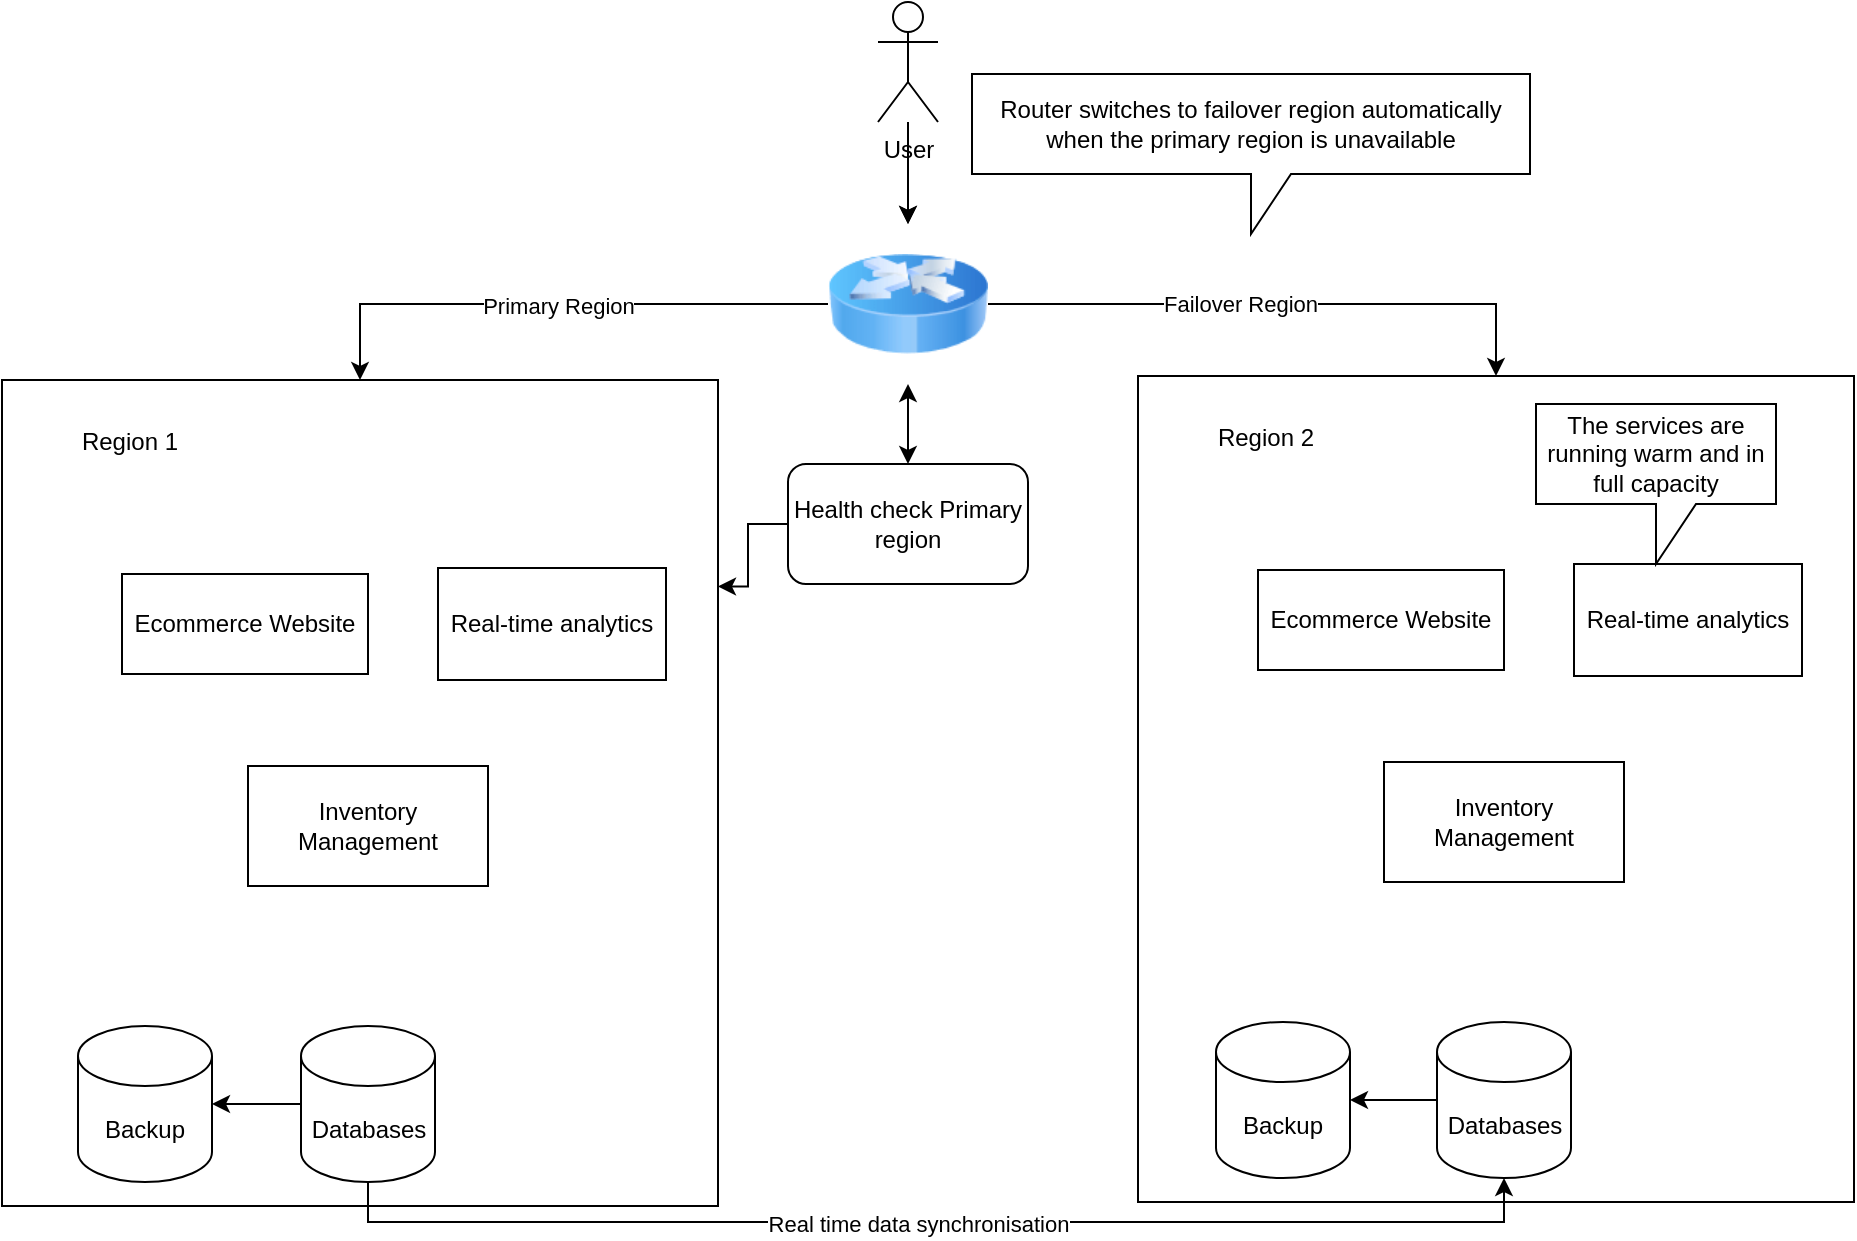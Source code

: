 <mxfile version="21.2.1" type="device">
  <diagram name="Page-1" id="RLe9Pu-XleteGbE55Lmo">
    <mxGraphModel dx="2234" dy="1086" grid="0" gridSize="10" guides="1" tooltips="1" connect="1" arrows="1" fold="1" page="0" pageScale="1" pageWidth="850" pageHeight="1100" math="0" shadow="0">
      <root>
        <mxCell id="0" />
        <mxCell id="1" parent="0" />
        <mxCell id="oVY2FOJyRuug9K2mcCUp-1" value="" style="rounded=0;whiteSpace=wrap;html=1;" parent="1" vertex="1">
          <mxGeometry x="37" y="164" width="358" height="413" as="geometry" />
        </mxCell>
        <mxCell id="gPVhK3_kvV09GFw_WB84-14" style="edgeStyle=orthogonalEdgeStyle;rounded=0;orthogonalLoop=1;jettySize=auto;html=1;exitX=0;exitY=0.5;exitDx=0;exitDy=0;exitPerimeter=0;" parent="1" source="oVY2FOJyRuug9K2mcCUp-2" target="gPVhK3_kvV09GFw_WB84-13" edge="1">
          <mxGeometry relative="1" as="geometry" />
        </mxCell>
        <mxCell id="oVY2FOJyRuug9K2mcCUp-2" value="Databases" style="shape=cylinder3;whiteSpace=wrap;html=1;boundedLbl=1;backgroundOutline=1;size=15;" parent="1" vertex="1">
          <mxGeometry x="186.5" y="487" width="67" height="78" as="geometry" />
        </mxCell>
        <mxCell id="oVY2FOJyRuug9K2mcCUp-3" value="Ecommerce Website" style="rounded=0;whiteSpace=wrap;html=1;" parent="1" vertex="1">
          <mxGeometry x="97" y="261" width="123" height="50" as="geometry" />
        </mxCell>
        <mxCell id="oVY2FOJyRuug9K2mcCUp-4" value="Real-time analytics" style="rounded=0;whiteSpace=wrap;html=1;" parent="1" vertex="1">
          <mxGeometry x="255" y="258" width="114" height="56" as="geometry" />
        </mxCell>
        <mxCell id="oVY2FOJyRuug9K2mcCUp-5" value="Inventory Management" style="rounded=0;whiteSpace=wrap;html=1;" parent="1" vertex="1">
          <mxGeometry x="160" y="357" width="120" height="60" as="geometry" />
        </mxCell>
        <mxCell id="oVY2FOJyRuug9K2mcCUp-6" value="Region 2" style="text;html=1;strokeColor=none;fillColor=none;align=center;verticalAlign=middle;whiteSpace=wrap;rounded=0;" parent="1" vertex="1">
          <mxGeometry x="71" y="180" width="60" height="30" as="geometry" />
        </mxCell>
        <mxCell id="oVY2FOJyRuug9K2mcCUp-7" value="" style="rounded=0;whiteSpace=wrap;html=1;" parent="1" vertex="1">
          <mxGeometry x="-531" y="166" width="358" height="413" as="geometry" />
        </mxCell>
        <mxCell id="oVY2FOJyRuug9K2mcCUp-13" style="edgeStyle=orthogonalEdgeStyle;rounded=0;orthogonalLoop=1;jettySize=auto;html=1;exitX=0.5;exitY=1;exitDx=0;exitDy=0;exitPerimeter=0;entryX=0.5;entryY=1;entryDx=0;entryDy=0;entryPerimeter=0;" parent="1" source="oVY2FOJyRuug9K2mcCUp-8" target="oVY2FOJyRuug9K2mcCUp-2" edge="1">
          <mxGeometry relative="1" as="geometry" />
        </mxCell>
        <mxCell id="oVY2FOJyRuug9K2mcCUp-14" value="Real time data synchronisation" style="edgeLabel;html=1;align=center;verticalAlign=middle;resizable=0;points=[];" parent="oVY2FOJyRuug9K2mcCUp-13" vertex="1" connectable="0">
          <mxGeometry x="-0.033" y="-1" relative="1" as="geometry">
            <mxPoint as="offset" />
          </mxGeometry>
        </mxCell>
        <mxCell id="gPVhK3_kvV09GFw_WB84-12" style="edgeStyle=orthogonalEdgeStyle;rounded=0;orthogonalLoop=1;jettySize=auto;html=1;exitX=0;exitY=0.5;exitDx=0;exitDy=0;exitPerimeter=0;" parent="1" source="oVY2FOJyRuug9K2mcCUp-8" target="gPVhK3_kvV09GFw_WB84-11" edge="1">
          <mxGeometry relative="1" as="geometry" />
        </mxCell>
        <mxCell id="oVY2FOJyRuug9K2mcCUp-8" value="Databases" style="shape=cylinder3;whiteSpace=wrap;html=1;boundedLbl=1;backgroundOutline=1;size=15;" parent="1" vertex="1">
          <mxGeometry x="-381.5" y="489" width="67" height="78" as="geometry" />
        </mxCell>
        <mxCell id="oVY2FOJyRuug9K2mcCUp-9" value="Ecommerce Website" style="rounded=0;whiteSpace=wrap;html=1;" parent="1" vertex="1">
          <mxGeometry x="-471" y="263" width="123" height="50" as="geometry" />
        </mxCell>
        <mxCell id="oVY2FOJyRuug9K2mcCUp-10" value="Real-time analytics" style="rounded=0;whiteSpace=wrap;html=1;" parent="1" vertex="1">
          <mxGeometry x="-313" y="260" width="114" height="56" as="geometry" />
        </mxCell>
        <mxCell id="oVY2FOJyRuug9K2mcCUp-11" value="Inventory Management" style="rounded=0;whiteSpace=wrap;html=1;" parent="1" vertex="1">
          <mxGeometry x="-408" y="359" width="120" height="60" as="geometry" />
        </mxCell>
        <mxCell id="oVY2FOJyRuug9K2mcCUp-12" value="Region 1" style="text;html=1;strokeColor=none;fillColor=none;align=center;verticalAlign=middle;whiteSpace=wrap;rounded=0;" parent="1" vertex="1">
          <mxGeometry x="-497" y="182" width="60" height="30" as="geometry" />
        </mxCell>
        <mxCell id="gPVhK3_kvV09GFw_WB84-2" style="edgeStyle=orthogonalEdgeStyle;rounded=0;orthogonalLoop=1;jettySize=auto;html=1;exitX=0;exitY=0.5;exitDx=0;exitDy=0;entryX=0.5;entryY=0;entryDx=0;entryDy=0;" parent="1" source="gPVhK3_kvV09GFw_WB84-1" target="oVY2FOJyRuug9K2mcCUp-7" edge="1">
          <mxGeometry relative="1" as="geometry" />
        </mxCell>
        <mxCell id="gPVhK3_kvV09GFw_WB84-4" value="Primary Region" style="edgeLabel;html=1;align=center;verticalAlign=middle;resizable=0;points=[];" parent="gPVhK3_kvV09GFw_WB84-2" vertex="1" connectable="0">
          <mxGeometry x="-0.007" y="1" relative="1" as="geometry">
            <mxPoint as="offset" />
          </mxGeometry>
        </mxCell>
        <mxCell id="gPVhK3_kvV09GFw_WB84-3" style="edgeStyle=orthogonalEdgeStyle;rounded=0;orthogonalLoop=1;jettySize=auto;html=1;exitX=1;exitY=0.5;exitDx=0;exitDy=0;entryX=0.5;entryY=0;entryDx=0;entryDy=0;" parent="1" source="gPVhK3_kvV09GFw_WB84-1" target="oVY2FOJyRuug9K2mcCUp-1" edge="1">
          <mxGeometry relative="1" as="geometry" />
        </mxCell>
        <mxCell id="gPVhK3_kvV09GFw_WB84-5" value="Failover Region" style="edgeLabel;html=1;align=center;verticalAlign=middle;resizable=0;points=[];" parent="gPVhK3_kvV09GFw_WB84-3" vertex="1" connectable="0">
          <mxGeometry x="-0.241" relative="1" as="geometry">
            <mxPoint x="16" as="offset" />
          </mxGeometry>
        </mxCell>
        <mxCell id="gPVhK3_kvV09GFw_WB84-16" style="edgeStyle=orthogonalEdgeStyle;rounded=0;orthogonalLoop=1;jettySize=auto;html=1;exitX=0.5;exitY=1;exitDx=0;exitDy=0;entryX=0.5;entryY=0;entryDx=0;entryDy=0;startArrow=classic;startFill=1;" parent="1" source="gPVhK3_kvV09GFw_WB84-1" target="gPVhK3_kvV09GFw_WB84-15" edge="1">
          <mxGeometry relative="1" as="geometry" />
        </mxCell>
        <mxCell id="gPVhK3_kvV09GFw_WB84-1" value="" style="image;html=1;image=img/lib/clip_art/networking/Router_Icon_128x128.png" parent="1" vertex="1">
          <mxGeometry x="-118" y="88" width="80" height="80" as="geometry" />
        </mxCell>
        <mxCell id="gPVhK3_kvV09GFw_WB84-8" value="" style="edgeStyle=orthogonalEdgeStyle;rounded=0;orthogonalLoop=1;jettySize=auto;html=1;" parent="1" source="gPVhK3_kvV09GFw_WB84-6" target="gPVhK3_kvV09GFw_WB84-1" edge="1">
          <mxGeometry relative="1" as="geometry" />
        </mxCell>
        <mxCell id="gPVhK3_kvV09GFw_WB84-9" value="" style="edgeStyle=orthogonalEdgeStyle;rounded=0;orthogonalLoop=1;jettySize=auto;html=1;" parent="1" source="gPVhK3_kvV09GFw_WB84-6" target="gPVhK3_kvV09GFw_WB84-1" edge="1">
          <mxGeometry relative="1" as="geometry" />
        </mxCell>
        <mxCell id="gPVhK3_kvV09GFw_WB84-6" value="User" style="shape=umlActor;verticalLabelPosition=bottom;verticalAlign=top;html=1;outlineConnect=0;" parent="1" vertex="1">
          <mxGeometry x="-93" y="-23" width="30" height="60" as="geometry" />
        </mxCell>
        <mxCell id="gPVhK3_kvV09GFw_WB84-10" value="Router switches to failover region automatically when the primary region is unavailable" style="shape=callout;whiteSpace=wrap;html=1;perimeter=calloutPerimeter;" parent="1" vertex="1">
          <mxGeometry x="-46" y="13" width="279" height="80" as="geometry" />
        </mxCell>
        <mxCell id="gPVhK3_kvV09GFw_WB84-11" value="Backup" style="shape=cylinder3;whiteSpace=wrap;html=1;boundedLbl=1;backgroundOutline=1;size=15;" parent="1" vertex="1">
          <mxGeometry x="-493" y="489" width="67" height="78" as="geometry" />
        </mxCell>
        <mxCell id="gPVhK3_kvV09GFw_WB84-13" value="Backup" style="shape=cylinder3;whiteSpace=wrap;html=1;boundedLbl=1;backgroundOutline=1;size=15;" parent="1" vertex="1">
          <mxGeometry x="76" y="487" width="67" height="78" as="geometry" />
        </mxCell>
        <mxCell id="gPVhK3_kvV09GFw_WB84-17" style="edgeStyle=orthogonalEdgeStyle;rounded=0;orthogonalLoop=1;jettySize=auto;html=1;exitX=0;exitY=0.5;exitDx=0;exitDy=0;entryX=1;entryY=0.25;entryDx=0;entryDy=0;" parent="1" source="gPVhK3_kvV09GFw_WB84-15" target="oVY2FOJyRuug9K2mcCUp-7" edge="1">
          <mxGeometry relative="1" as="geometry" />
        </mxCell>
        <mxCell id="gPVhK3_kvV09GFw_WB84-15" value="Health check Primary region" style="rounded=1;whiteSpace=wrap;html=1;" parent="1" vertex="1">
          <mxGeometry x="-138" y="208" width="120" height="60" as="geometry" />
        </mxCell>
        <mxCell id="0m2XfL6Xtwo850l7YDAz-1" value="The services are running warm and in full capacity" style="shape=callout;whiteSpace=wrap;html=1;perimeter=calloutPerimeter;" vertex="1" parent="1">
          <mxGeometry x="236" y="178" width="120" height="80" as="geometry" />
        </mxCell>
      </root>
    </mxGraphModel>
  </diagram>
</mxfile>
